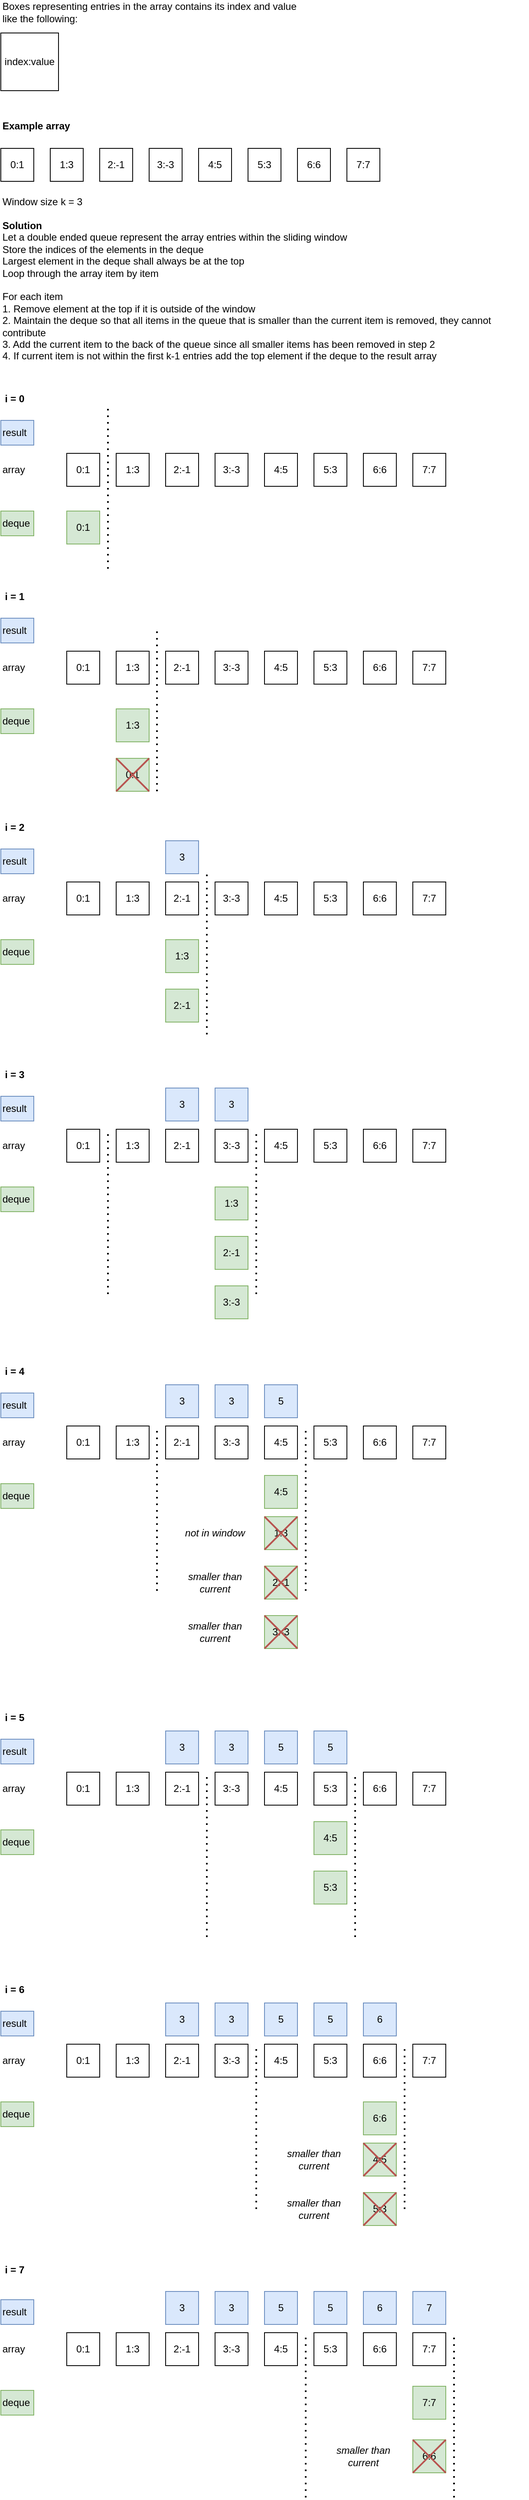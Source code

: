 <mxfile version="22.1.2" type="device">
  <diagram name="Page-1" id="BwP0kOBipgVBkYCvuwW3">
    <mxGraphModel dx="1242" dy="878" grid="1" gridSize="10" guides="1" tooltips="1" connect="1" arrows="1" fold="1" page="1" pageScale="1" pageWidth="827" pageHeight="1169" math="0" shadow="0">
      <root>
        <mxCell id="0" />
        <mxCell id="1" parent="0" />
        <mxCell id="K7zcIh3FPO0Lbh3rbv_w-7" value="index:value" style="rounded=0;whiteSpace=wrap;html=1;" vertex="1" parent="1">
          <mxGeometry x="40" y="60" width="70" height="70" as="geometry" />
        </mxCell>
        <mxCell id="K7zcIh3FPO0Lbh3rbv_w-8" value="3:-3" style="rounded=0;whiteSpace=wrap;html=1;" vertex="1" parent="1">
          <mxGeometry x="300" y="570" width="40" height="40" as="geometry" />
        </mxCell>
        <mxCell id="K7zcIh3FPO0Lbh3rbv_w-9" value="2:-1" style="rounded=0;whiteSpace=wrap;html=1;" vertex="1" parent="1">
          <mxGeometry x="240" y="570" width="40" height="40" as="geometry" />
        </mxCell>
        <mxCell id="K7zcIh3FPO0Lbh3rbv_w-10" value="1:3" style="rounded=0;whiteSpace=wrap;html=1;" vertex="1" parent="1">
          <mxGeometry x="180" y="570" width="40" height="40" as="geometry" />
        </mxCell>
        <mxCell id="K7zcIh3FPO0Lbh3rbv_w-11" value="0:1" style="rounded=0;whiteSpace=wrap;html=1;" vertex="1" parent="1">
          <mxGeometry x="120" y="570" width="40" height="40" as="geometry" />
        </mxCell>
        <mxCell id="K7zcIh3FPO0Lbh3rbv_w-12" value="4:5" style="rounded=0;whiteSpace=wrap;html=1;" vertex="1" parent="1">
          <mxGeometry x="360" y="570" width="40" height="40" as="geometry" />
        </mxCell>
        <mxCell id="K7zcIh3FPO0Lbh3rbv_w-13" value="5:3" style="rounded=0;whiteSpace=wrap;html=1;" vertex="1" parent="1">
          <mxGeometry x="420" y="570" width="40" height="40" as="geometry" />
        </mxCell>
        <mxCell id="K7zcIh3FPO0Lbh3rbv_w-14" value="Boxes representing entries in the array contains its index and value like the following:" style="text;html=1;strokeColor=none;fillColor=none;align=left;verticalAlign=middle;whiteSpace=wrap;rounded=0;" vertex="1" parent="1">
          <mxGeometry x="40" y="20" width="380" height="30" as="geometry" />
        </mxCell>
        <mxCell id="K7zcIh3FPO0Lbh3rbv_w-15" value="&lt;b&gt;Example array&lt;/b&gt;" style="text;html=1;align=left;verticalAlign=middle;resizable=0;points=[];autosize=1;strokeColor=none;fillColor=none;" vertex="1" parent="1">
          <mxGeometry x="40" y="158" width="110" height="30" as="geometry" />
        </mxCell>
        <mxCell id="K7zcIh3FPO0Lbh3rbv_w-16" value="6:6" style="rounded=0;whiteSpace=wrap;html=1;" vertex="1" parent="1">
          <mxGeometry x="480" y="570" width="40" height="40" as="geometry" />
        </mxCell>
        <mxCell id="K7zcIh3FPO0Lbh3rbv_w-17" value="7:7" style="rounded=0;whiteSpace=wrap;html=1;" vertex="1" parent="1">
          <mxGeometry x="540" y="570" width="40" height="40" as="geometry" />
        </mxCell>
        <mxCell id="K7zcIh3FPO0Lbh3rbv_w-18" value="3:-3" style="rounded=0;whiteSpace=wrap;html=1;" vertex="1" parent="1">
          <mxGeometry x="220" y="200" width="40" height="40" as="geometry" />
        </mxCell>
        <mxCell id="K7zcIh3FPO0Lbh3rbv_w-19" value="2:-1" style="rounded=0;whiteSpace=wrap;html=1;" vertex="1" parent="1">
          <mxGeometry x="160" y="200" width="40" height="40" as="geometry" />
        </mxCell>
        <mxCell id="K7zcIh3FPO0Lbh3rbv_w-20" value="1:3" style="rounded=0;whiteSpace=wrap;html=1;" vertex="1" parent="1">
          <mxGeometry x="100" y="200" width="40" height="40" as="geometry" />
        </mxCell>
        <mxCell id="K7zcIh3FPO0Lbh3rbv_w-21" value="0:1" style="rounded=0;whiteSpace=wrap;html=1;" vertex="1" parent="1">
          <mxGeometry x="40" y="200" width="40" height="40" as="geometry" />
        </mxCell>
        <mxCell id="K7zcIh3FPO0Lbh3rbv_w-22" value="4:5" style="rounded=0;whiteSpace=wrap;html=1;" vertex="1" parent="1">
          <mxGeometry x="280" y="200" width="40" height="40" as="geometry" />
        </mxCell>
        <mxCell id="K7zcIh3FPO0Lbh3rbv_w-23" value="5:3" style="rounded=0;whiteSpace=wrap;html=1;" vertex="1" parent="1">
          <mxGeometry x="340" y="200" width="40" height="40" as="geometry" />
        </mxCell>
        <mxCell id="K7zcIh3FPO0Lbh3rbv_w-24" value="6:6" style="rounded=0;whiteSpace=wrap;html=1;" vertex="1" parent="1">
          <mxGeometry x="400" y="200" width="40" height="40" as="geometry" />
        </mxCell>
        <mxCell id="K7zcIh3FPO0Lbh3rbv_w-25" value="7:7" style="rounded=0;whiteSpace=wrap;html=1;" vertex="1" parent="1">
          <mxGeometry x="460" y="200" width="40" height="40" as="geometry" />
        </mxCell>
        <mxCell id="K7zcIh3FPO0Lbh3rbv_w-26" value="&lt;b&gt;Solution&lt;/b&gt;&lt;br&gt;Let a double ended queue represent the array entries within the sliding window&lt;br&gt;Store the indices of the elements in the deque&lt;br&gt;Largest element in the deque shall always be at the top&lt;br&gt;Loop through the array item by item&lt;br&gt;&lt;br&gt;For each item&lt;br&gt;1. Remove element at the top if it is outside of the window&lt;br&gt;2. Maintain the deque so that all items in the queue that is smaller than the current item is removed, they cannot contribute&lt;br&gt;3. Add the current item to the back of the queue since all smaller items has been removed in step 2&lt;br&gt;4. If current item is not within the first k-1 entries add the top element if the deque to the result array" style="text;html=1;strokeColor=none;fillColor=none;align=left;verticalAlign=top;whiteSpace=wrap;rounded=0;" vertex="1" parent="1">
          <mxGeometry x="40" y="280" width="640" height="170" as="geometry" />
        </mxCell>
        <mxCell id="K7zcIh3FPO0Lbh3rbv_w-27" value="Window size k = 3" style="text;html=1;strokeColor=none;fillColor=none;align=left;verticalAlign=middle;whiteSpace=wrap;rounded=0;" vertex="1" parent="1">
          <mxGeometry x="40" y="250" width="380" height="30" as="geometry" />
        </mxCell>
        <mxCell id="K7zcIh3FPO0Lbh3rbv_w-28" value="0:1" style="rounded=0;whiteSpace=wrap;html=1;fillColor=#d5e8d4;strokeColor=#82b366;" vertex="1" parent="1">
          <mxGeometry x="120" y="640" width="40" height="40" as="geometry" />
        </mxCell>
        <mxCell id="K7zcIh3FPO0Lbh3rbv_w-29" value="&lt;h1&gt;&lt;span style=&quot;background-color: initial; font-size: 12px;&quot;&gt;i = 0&lt;/span&gt;&lt;br&gt;&lt;/h1&gt;" style="text;html=1;strokeColor=none;fillColor=none;spacing=5;spacingTop=-20;whiteSpace=wrap;overflow=hidden;rounded=0;" vertex="1" parent="1">
          <mxGeometry x="40" y="480" width="40" height="40" as="geometry" />
        </mxCell>
        <mxCell id="K7zcIh3FPO0Lbh3rbv_w-30" value="array" style="text;html=1;strokeColor=none;fillColor=none;align=left;verticalAlign=middle;whiteSpace=wrap;rounded=0;fontStyle=0" vertex="1" parent="1">
          <mxGeometry x="40" y="575" width="50" height="30" as="geometry" />
        </mxCell>
        <mxCell id="K7zcIh3FPO0Lbh3rbv_w-31" value="deque" style="text;html=1;strokeColor=#82b366;fillColor=#d5e8d4;align=left;verticalAlign=middle;whiteSpace=wrap;rounded=0;" vertex="1" parent="1">
          <mxGeometry x="40" y="640" width="40" height="30" as="geometry" />
        </mxCell>
        <mxCell id="K7zcIh3FPO0Lbh3rbv_w-32" value="result" style="text;html=1;strokeColor=#6c8ebf;fillColor=#dae8fc;align=left;verticalAlign=middle;whiteSpace=wrap;rounded=0;" vertex="1" parent="1">
          <mxGeometry x="40" y="530" width="40" height="30" as="geometry" />
        </mxCell>
        <mxCell id="K7zcIh3FPO0Lbh3rbv_w-33" value="3:-3" style="rounded=0;whiteSpace=wrap;html=1;" vertex="1" parent="1">
          <mxGeometry x="300" y="810" width="40" height="40" as="geometry" />
        </mxCell>
        <mxCell id="K7zcIh3FPO0Lbh3rbv_w-34" value="2:-1" style="rounded=0;whiteSpace=wrap;html=1;" vertex="1" parent="1">
          <mxGeometry x="240" y="810" width="40" height="40" as="geometry" />
        </mxCell>
        <mxCell id="K7zcIh3FPO0Lbh3rbv_w-35" value="1:3" style="rounded=0;whiteSpace=wrap;html=1;" vertex="1" parent="1">
          <mxGeometry x="180" y="810" width="40" height="40" as="geometry" />
        </mxCell>
        <mxCell id="K7zcIh3FPO0Lbh3rbv_w-36" value="0:1" style="rounded=0;whiteSpace=wrap;html=1;" vertex="1" parent="1">
          <mxGeometry x="120" y="810" width="40" height="40" as="geometry" />
        </mxCell>
        <mxCell id="K7zcIh3FPO0Lbh3rbv_w-37" value="4:5" style="rounded=0;whiteSpace=wrap;html=1;" vertex="1" parent="1">
          <mxGeometry x="360" y="810" width="40" height="40" as="geometry" />
        </mxCell>
        <mxCell id="K7zcIh3FPO0Lbh3rbv_w-38" value="5:3" style="rounded=0;whiteSpace=wrap;html=1;" vertex="1" parent="1">
          <mxGeometry x="420" y="810" width="40" height="40" as="geometry" />
        </mxCell>
        <mxCell id="K7zcIh3FPO0Lbh3rbv_w-39" value="6:6" style="rounded=0;whiteSpace=wrap;html=1;" vertex="1" parent="1">
          <mxGeometry x="480" y="810" width="40" height="40" as="geometry" />
        </mxCell>
        <mxCell id="K7zcIh3FPO0Lbh3rbv_w-40" value="7:7" style="rounded=0;whiteSpace=wrap;html=1;" vertex="1" parent="1">
          <mxGeometry x="540" y="810" width="40" height="40" as="geometry" />
        </mxCell>
        <mxCell id="K7zcIh3FPO0Lbh3rbv_w-41" value="0:1" style="rounded=0;whiteSpace=wrap;html=1;fillColor=#d5e8d4;strokeColor=#82b366;" vertex="1" parent="1">
          <mxGeometry x="180" y="940" width="40" height="40" as="geometry" />
        </mxCell>
        <mxCell id="K7zcIh3FPO0Lbh3rbv_w-42" value="&lt;h1&gt;&lt;span style=&quot;background-color: initial; font-size: 12px;&quot;&gt;i = 1&lt;/span&gt;&lt;br&gt;&lt;/h1&gt;" style="text;html=1;strokeColor=none;fillColor=none;spacing=5;spacingTop=-20;whiteSpace=wrap;overflow=hidden;rounded=0;" vertex="1" parent="1">
          <mxGeometry x="40" y="720" width="40" height="40" as="geometry" />
        </mxCell>
        <mxCell id="K7zcIh3FPO0Lbh3rbv_w-43" value="array" style="text;html=1;strokeColor=none;fillColor=none;align=left;verticalAlign=middle;whiteSpace=wrap;rounded=0;fontStyle=0" vertex="1" parent="1">
          <mxGeometry x="40" y="815" width="50" height="30" as="geometry" />
        </mxCell>
        <mxCell id="K7zcIh3FPO0Lbh3rbv_w-44" value="deque" style="text;html=1;strokeColor=#82b366;fillColor=#d5e8d4;align=left;verticalAlign=middle;whiteSpace=wrap;rounded=0;" vertex="1" parent="1">
          <mxGeometry x="40" y="880" width="40" height="30" as="geometry" />
        </mxCell>
        <mxCell id="K7zcIh3FPO0Lbh3rbv_w-45" value="result" style="text;html=1;strokeColor=#6c8ebf;fillColor=#dae8fc;align=left;verticalAlign=middle;whiteSpace=wrap;rounded=0;" vertex="1" parent="1">
          <mxGeometry x="40" y="770" width="40" height="30" as="geometry" />
        </mxCell>
        <mxCell id="K7zcIh3FPO0Lbh3rbv_w-46" value="1:3" style="rounded=0;whiteSpace=wrap;html=1;fillColor=#d5e8d4;strokeColor=#82b366;" vertex="1" parent="1">
          <mxGeometry x="180" y="880" width="40" height="40" as="geometry" />
        </mxCell>
        <mxCell id="K7zcIh3FPO0Lbh3rbv_w-59" value="" style="group" vertex="1" connectable="0" parent="1">
          <mxGeometry x="180" y="940" width="40" height="40" as="geometry" />
        </mxCell>
        <mxCell id="K7zcIh3FPO0Lbh3rbv_w-56" value="" style="endArrow=none;html=1;rounded=0;fillColor=#f8cecc;strokeColor=#b85450;strokeWidth=2;" edge="1" parent="K7zcIh3FPO0Lbh3rbv_w-59">
          <mxGeometry width="50" height="50" relative="1" as="geometry">
            <mxPoint y="40" as="sourcePoint" />
            <mxPoint x="40" as="targetPoint" />
          </mxGeometry>
        </mxCell>
        <mxCell id="K7zcIh3FPO0Lbh3rbv_w-58" value="" style="endArrow=none;html=1;rounded=0;fillColor=#f8cecc;strokeColor=#b85450;strokeWidth=2;" edge="1" parent="K7zcIh3FPO0Lbh3rbv_w-59">
          <mxGeometry width="50" height="50" relative="1" as="geometry">
            <mxPoint as="sourcePoint" />
            <mxPoint x="40" y="40" as="targetPoint" />
          </mxGeometry>
        </mxCell>
        <mxCell id="K7zcIh3FPO0Lbh3rbv_w-63" value="3:-3" style="rounded=0;whiteSpace=wrap;html=1;" vertex="1" parent="1">
          <mxGeometry x="300" y="1090" width="40" height="40" as="geometry" />
        </mxCell>
        <mxCell id="K7zcIh3FPO0Lbh3rbv_w-64" value="2:-1" style="rounded=0;whiteSpace=wrap;html=1;" vertex="1" parent="1">
          <mxGeometry x="240" y="1090" width="40" height="40" as="geometry" />
        </mxCell>
        <mxCell id="K7zcIh3FPO0Lbh3rbv_w-65" value="1:3" style="rounded=0;whiteSpace=wrap;html=1;" vertex="1" parent="1">
          <mxGeometry x="180" y="1090" width="40" height="40" as="geometry" />
        </mxCell>
        <mxCell id="K7zcIh3FPO0Lbh3rbv_w-66" value="0:1" style="rounded=0;whiteSpace=wrap;html=1;" vertex="1" parent="1">
          <mxGeometry x="120" y="1090" width="40" height="40" as="geometry" />
        </mxCell>
        <mxCell id="K7zcIh3FPO0Lbh3rbv_w-67" value="4:5" style="rounded=0;whiteSpace=wrap;html=1;" vertex="1" parent="1">
          <mxGeometry x="360" y="1090" width="40" height="40" as="geometry" />
        </mxCell>
        <mxCell id="K7zcIh3FPO0Lbh3rbv_w-68" value="5:3" style="rounded=0;whiteSpace=wrap;html=1;" vertex="1" parent="1">
          <mxGeometry x="420" y="1090" width="40" height="40" as="geometry" />
        </mxCell>
        <mxCell id="K7zcIh3FPO0Lbh3rbv_w-69" value="6:6" style="rounded=0;whiteSpace=wrap;html=1;" vertex="1" parent="1">
          <mxGeometry x="480" y="1090" width="40" height="40" as="geometry" />
        </mxCell>
        <mxCell id="K7zcIh3FPO0Lbh3rbv_w-70" value="7:7" style="rounded=0;whiteSpace=wrap;html=1;" vertex="1" parent="1">
          <mxGeometry x="540" y="1090" width="40" height="40" as="geometry" />
        </mxCell>
        <mxCell id="K7zcIh3FPO0Lbh3rbv_w-72" value="&lt;h1&gt;&lt;span style=&quot;background-color: initial; font-size: 12px;&quot;&gt;i = 2&lt;/span&gt;&lt;br&gt;&lt;/h1&gt;" style="text;html=1;strokeColor=none;fillColor=none;spacing=5;spacingTop=-20;whiteSpace=wrap;overflow=hidden;rounded=0;" vertex="1" parent="1">
          <mxGeometry x="40" y="1000" width="40" height="40" as="geometry" />
        </mxCell>
        <mxCell id="K7zcIh3FPO0Lbh3rbv_w-73" value="array" style="text;html=1;strokeColor=none;fillColor=none;align=left;verticalAlign=middle;whiteSpace=wrap;rounded=0;fontStyle=0" vertex="1" parent="1">
          <mxGeometry x="40" y="1095" width="50" height="30" as="geometry" />
        </mxCell>
        <mxCell id="K7zcIh3FPO0Lbh3rbv_w-74" value="deque" style="text;html=1;strokeColor=#82b366;fillColor=#d5e8d4;align=left;verticalAlign=middle;whiteSpace=wrap;rounded=0;" vertex="1" parent="1">
          <mxGeometry x="40" y="1160" width="40" height="30" as="geometry" />
        </mxCell>
        <mxCell id="K7zcIh3FPO0Lbh3rbv_w-75" value="result" style="text;html=1;strokeColor=#6c8ebf;fillColor=#dae8fc;align=left;verticalAlign=middle;whiteSpace=wrap;rounded=0;" vertex="1" parent="1">
          <mxGeometry x="40" y="1050" width="40" height="30" as="geometry" />
        </mxCell>
        <mxCell id="K7zcIh3FPO0Lbh3rbv_w-76" value="1:3" style="rounded=0;whiteSpace=wrap;html=1;fillColor=#d5e8d4;strokeColor=#82b366;" vertex="1" parent="1">
          <mxGeometry x="240" y="1160" width="40" height="40" as="geometry" />
        </mxCell>
        <mxCell id="K7zcIh3FPO0Lbh3rbv_w-80" value="2:-1" style="rounded=0;whiteSpace=wrap;html=1;fillColor=#d5e8d4;strokeColor=#82b366;" vertex="1" parent="1">
          <mxGeometry x="240" y="1220" width="40" height="40" as="geometry" />
        </mxCell>
        <mxCell id="K7zcIh3FPO0Lbh3rbv_w-81" value="3" style="rounded=0;whiteSpace=wrap;html=1;fillColor=#dae8fc;strokeColor=#6c8ebf;" vertex="1" parent="1">
          <mxGeometry x="240" y="1040" width="40" height="40" as="geometry" />
        </mxCell>
        <mxCell id="K7zcIh3FPO0Lbh3rbv_w-82" value="" style="endArrow=none;dashed=1;html=1;dashPattern=1 3;strokeWidth=2;rounded=0;" edge="1" parent="1">
          <mxGeometry width="50" height="50" relative="1" as="geometry">
            <mxPoint x="170" y="710" as="sourcePoint" />
            <mxPoint x="170" y="510" as="targetPoint" />
          </mxGeometry>
        </mxCell>
        <mxCell id="K7zcIh3FPO0Lbh3rbv_w-83" value="" style="endArrow=none;dashed=1;html=1;dashPattern=1 3;strokeWidth=2;rounded=0;" edge="1" parent="1">
          <mxGeometry width="50" height="50" relative="1" as="geometry">
            <mxPoint x="229.5" y="980" as="sourcePoint" />
            <mxPoint x="229.5" y="780" as="targetPoint" />
          </mxGeometry>
        </mxCell>
        <mxCell id="K7zcIh3FPO0Lbh3rbv_w-84" value="" style="endArrow=none;dashed=1;html=1;dashPattern=1 3;strokeWidth=2;rounded=0;" edge="1" parent="1">
          <mxGeometry width="50" height="50" relative="1" as="geometry">
            <mxPoint x="290" y="1275" as="sourcePoint" />
            <mxPoint x="290" y="1075" as="targetPoint" />
          </mxGeometry>
        </mxCell>
        <mxCell id="K7zcIh3FPO0Lbh3rbv_w-86" value="3:-3" style="rounded=0;whiteSpace=wrap;html=1;" vertex="1" parent="1">
          <mxGeometry x="300" y="1390" width="40" height="40" as="geometry" />
        </mxCell>
        <mxCell id="K7zcIh3FPO0Lbh3rbv_w-87" value="2:-1" style="rounded=0;whiteSpace=wrap;html=1;" vertex="1" parent="1">
          <mxGeometry x="240" y="1390" width="40" height="40" as="geometry" />
        </mxCell>
        <mxCell id="K7zcIh3FPO0Lbh3rbv_w-88" value="1:3" style="rounded=0;whiteSpace=wrap;html=1;" vertex="1" parent="1">
          <mxGeometry x="180" y="1390" width="40" height="40" as="geometry" />
        </mxCell>
        <mxCell id="K7zcIh3FPO0Lbh3rbv_w-89" value="0:1" style="rounded=0;whiteSpace=wrap;html=1;" vertex="1" parent="1">
          <mxGeometry x="120" y="1390" width="40" height="40" as="geometry" />
        </mxCell>
        <mxCell id="K7zcIh3FPO0Lbh3rbv_w-90" value="4:5" style="rounded=0;whiteSpace=wrap;html=1;" vertex="1" parent="1">
          <mxGeometry x="360" y="1390" width="40" height="40" as="geometry" />
        </mxCell>
        <mxCell id="K7zcIh3FPO0Lbh3rbv_w-91" value="5:3" style="rounded=0;whiteSpace=wrap;html=1;" vertex="1" parent="1">
          <mxGeometry x="420" y="1390" width="40" height="40" as="geometry" />
        </mxCell>
        <mxCell id="K7zcIh3FPO0Lbh3rbv_w-92" value="6:6" style="rounded=0;whiteSpace=wrap;html=1;" vertex="1" parent="1">
          <mxGeometry x="480" y="1390" width="40" height="40" as="geometry" />
        </mxCell>
        <mxCell id="K7zcIh3FPO0Lbh3rbv_w-93" value="7:7" style="rounded=0;whiteSpace=wrap;html=1;" vertex="1" parent="1">
          <mxGeometry x="540" y="1390" width="40" height="40" as="geometry" />
        </mxCell>
        <mxCell id="K7zcIh3FPO0Lbh3rbv_w-94" value="&lt;h1&gt;&lt;span style=&quot;background-color: initial; font-size: 12px;&quot;&gt;i = 3&lt;/span&gt;&lt;br&gt;&lt;/h1&gt;" style="text;html=1;strokeColor=none;fillColor=none;spacing=5;spacingTop=-20;whiteSpace=wrap;overflow=hidden;rounded=0;" vertex="1" parent="1">
          <mxGeometry x="40" y="1300" width="40" height="40" as="geometry" />
        </mxCell>
        <mxCell id="K7zcIh3FPO0Lbh3rbv_w-95" value="array" style="text;html=1;strokeColor=none;fillColor=none;align=left;verticalAlign=middle;whiteSpace=wrap;rounded=0;fontStyle=0" vertex="1" parent="1">
          <mxGeometry x="40" y="1395" width="50" height="30" as="geometry" />
        </mxCell>
        <mxCell id="K7zcIh3FPO0Lbh3rbv_w-96" value="deque" style="text;html=1;strokeColor=#82b366;fillColor=#d5e8d4;align=left;verticalAlign=middle;whiteSpace=wrap;rounded=0;" vertex="1" parent="1">
          <mxGeometry x="40" y="1460" width="40" height="30" as="geometry" />
        </mxCell>
        <mxCell id="K7zcIh3FPO0Lbh3rbv_w-97" value="result" style="text;html=1;strokeColor=#6c8ebf;fillColor=#dae8fc;align=left;verticalAlign=middle;whiteSpace=wrap;rounded=0;" vertex="1" parent="1">
          <mxGeometry x="40" y="1350" width="40" height="30" as="geometry" />
        </mxCell>
        <mxCell id="K7zcIh3FPO0Lbh3rbv_w-98" value="1:3" style="rounded=0;whiteSpace=wrap;html=1;fillColor=#d5e8d4;strokeColor=#82b366;" vertex="1" parent="1">
          <mxGeometry x="300" y="1460" width="40" height="40" as="geometry" />
        </mxCell>
        <mxCell id="K7zcIh3FPO0Lbh3rbv_w-99" value="2:-1" style="rounded=0;whiteSpace=wrap;html=1;fillColor=#d5e8d4;strokeColor=#82b366;" vertex="1" parent="1">
          <mxGeometry x="300" y="1520" width="40" height="40" as="geometry" />
        </mxCell>
        <mxCell id="K7zcIh3FPO0Lbh3rbv_w-100" value="3" style="rounded=0;whiteSpace=wrap;html=1;fillColor=#dae8fc;strokeColor=#6c8ebf;" vertex="1" parent="1">
          <mxGeometry x="240" y="1340" width="40" height="40" as="geometry" />
        </mxCell>
        <mxCell id="K7zcIh3FPO0Lbh3rbv_w-101" value="" style="endArrow=none;dashed=1;html=1;dashPattern=1 3;strokeWidth=2;rounded=0;" edge="1" parent="1">
          <mxGeometry width="50" height="50" relative="1" as="geometry">
            <mxPoint x="350" y="1590" as="sourcePoint" />
            <mxPoint x="350" y="1390" as="targetPoint" />
          </mxGeometry>
        </mxCell>
        <mxCell id="K7zcIh3FPO0Lbh3rbv_w-102" value="" style="endArrow=none;dashed=1;html=1;dashPattern=1 3;strokeWidth=2;rounded=0;" edge="1" parent="1">
          <mxGeometry width="50" height="50" relative="1" as="geometry">
            <mxPoint x="170" y="1590" as="sourcePoint" />
            <mxPoint x="170" y="1390" as="targetPoint" />
          </mxGeometry>
        </mxCell>
        <mxCell id="K7zcIh3FPO0Lbh3rbv_w-103" value="3:-3" style="rounded=0;whiteSpace=wrap;html=1;fillColor=#d5e8d4;strokeColor=#82b366;" vertex="1" parent="1">
          <mxGeometry x="300" y="1580" width="40" height="40" as="geometry" />
        </mxCell>
        <mxCell id="K7zcIh3FPO0Lbh3rbv_w-104" value="3" style="rounded=0;whiteSpace=wrap;html=1;fillColor=#dae8fc;strokeColor=#6c8ebf;" vertex="1" parent="1">
          <mxGeometry x="300" y="1340" width="40" height="40" as="geometry" />
        </mxCell>
        <mxCell id="K7zcIh3FPO0Lbh3rbv_w-105" value="3:-3" style="rounded=0;whiteSpace=wrap;html=1;" vertex="1" parent="1">
          <mxGeometry x="300" y="1750" width="40" height="40" as="geometry" />
        </mxCell>
        <mxCell id="K7zcIh3FPO0Lbh3rbv_w-106" value="2:-1" style="rounded=0;whiteSpace=wrap;html=1;" vertex="1" parent="1">
          <mxGeometry x="240" y="1750" width="40" height="40" as="geometry" />
        </mxCell>
        <mxCell id="K7zcIh3FPO0Lbh3rbv_w-107" value="1:3" style="rounded=0;whiteSpace=wrap;html=1;" vertex="1" parent="1">
          <mxGeometry x="180" y="1750" width="40" height="40" as="geometry" />
        </mxCell>
        <mxCell id="K7zcIh3FPO0Lbh3rbv_w-108" value="0:1" style="rounded=0;whiteSpace=wrap;html=1;" vertex="1" parent="1">
          <mxGeometry x="120" y="1750" width="40" height="40" as="geometry" />
        </mxCell>
        <mxCell id="K7zcIh3FPO0Lbh3rbv_w-109" value="4:5" style="rounded=0;whiteSpace=wrap;html=1;" vertex="1" parent="1">
          <mxGeometry x="360" y="1750" width="40" height="40" as="geometry" />
        </mxCell>
        <mxCell id="K7zcIh3FPO0Lbh3rbv_w-110" value="5:3" style="rounded=0;whiteSpace=wrap;html=1;" vertex="1" parent="1">
          <mxGeometry x="420" y="1750" width="40" height="40" as="geometry" />
        </mxCell>
        <mxCell id="K7zcIh3FPO0Lbh3rbv_w-111" value="6:6" style="rounded=0;whiteSpace=wrap;html=1;" vertex="1" parent="1">
          <mxGeometry x="480" y="1750" width="40" height="40" as="geometry" />
        </mxCell>
        <mxCell id="K7zcIh3FPO0Lbh3rbv_w-112" value="7:7" style="rounded=0;whiteSpace=wrap;html=1;" vertex="1" parent="1">
          <mxGeometry x="540" y="1750" width="40" height="40" as="geometry" />
        </mxCell>
        <mxCell id="K7zcIh3FPO0Lbh3rbv_w-113" value="&lt;h1&gt;&lt;span style=&quot;background-color: initial; font-size: 12px;&quot;&gt;i = 4&lt;/span&gt;&lt;br&gt;&lt;/h1&gt;" style="text;html=1;strokeColor=none;fillColor=none;spacing=5;spacingTop=-20;whiteSpace=wrap;overflow=hidden;rounded=0;" vertex="1" parent="1">
          <mxGeometry x="40" y="1660" width="40" height="40" as="geometry" />
        </mxCell>
        <mxCell id="K7zcIh3FPO0Lbh3rbv_w-114" value="array" style="text;html=1;strokeColor=none;fillColor=none;align=left;verticalAlign=middle;whiteSpace=wrap;rounded=0;fontStyle=0" vertex="1" parent="1">
          <mxGeometry x="40" y="1755" width="50" height="30" as="geometry" />
        </mxCell>
        <mxCell id="K7zcIh3FPO0Lbh3rbv_w-115" value="deque" style="text;html=1;strokeColor=#82b366;fillColor=#d5e8d4;align=left;verticalAlign=middle;whiteSpace=wrap;rounded=0;" vertex="1" parent="1">
          <mxGeometry x="40" y="1820" width="40" height="30" as="geometry" />
        </mxCell>
        <mxCell id="K7zcIh3FPO0Lbh3rbv_w-116" value="result" style="text;html=1;strokeColor=#6c8ebf;fillColor=#dae8fc;align=left;verticalAlign=middle;whiteSpace=wrap;rounded=0;" vertex="1" parent="1">
          <mxGeometry x="40" y="1710" width="40" height="30" as="geometry" />
        </mxCell>
        <mxCell id="K7zcIh3FPO0Lbh3rbv_w-117" value="1:3" style="rounded=0;whiteSpace=wrap;html=1;fillColor=#d5e8d4;strokeColor=#82b366;" vertex="1" parent="1">
          <mxGeometry x="360" y="1860" width="40" height="40" as="geometry" />
        </mxCell>
        <mxCell id="K7zcIh3FPO0Lbh3rbv_w-118" value="2:-1" style="rounded=0;whiteSpace=wrap;html=1;fillColor=#d5e8d4;strokeColor=#82b366;" vertex="1" parent="1">
          <mxGeometry x="360" y="1920" width="40" height="40" as="geometry" />
        </mxCell>
        <mxCell id="K7zcIh3FPO0Lbh3rbv_w-119" value="3" style="rounded=0;whiteSpace=wrap;html=1;fillColor=#dae8fc;strokeColor=#6c8ebf;" vertex="1" parent="1">
          <mxGeometry x="240" y="1700" width="40" height="40" as="geometry" />
        </mxCell>
        <mxCell id="K7zcIh3FPO0Lbh3rbv_w-120" value="" style="endArrow=none;dashed=1;html=1;dashPattern=1 3;strokeWidth=2;rounded=0;" edge="1" parent="1">
          <mxGeometry width="50" height="50" relative="1" as="geometry">
            <mxPoint x="410" y="1950" as="sourcePoint" />
            <mxPoint x="410" y="1750" as="targetPoint" />
          </mxGeometry>
        </mxCell>
        <mxCell id="K7zcIh3FPO0Lbh3rbv_w-121" value="" style="endArrow=none;dashed=1;html=1;dashPattern=1 3;strokeWidth=2;rounded=0;" edge="1" parent="1">
          <mxGeometry width="50" height="50" relative="1" as="geometry">
            <mxPoint x="229.5" y="1950" as="sourcePoint" />
            <mxPoint x="229.5" y="1750" as="targetPoint" />
          </mxGeometry>
        </mxCell>
        <mxCell id="K7zcIh3FPO0Lbh3rbv_w-122" value="3:-3" style="rounded=0;whiteSpace=wrap;html=1;fillColor=#d5e8d4;strokeColor=#82b366;" vertex="1" parent="1">
          <mxGeometry x="360" y="1980" width="40" height="40" as="geometry" />
        </mxCell>
        <mxCell id="K7zcIh3FPO0Lbh3rbv_w-123" value="3" style="rounded=0;whiteSpace=wrap;html=1;fillColor=#dae8fc;strokeColor=#6c8ebf;" vertex="1" parent="1">
          <mxGeometry x="300" y="1700" width="40" height="40" as="geometry" />
        </mxCell>
        <mxCell id="K7zcIh3FPO0Lbh3rbv_w-124" value="" style="group" vertex="1" connectable="0" parent="1">
          <mxGeometry x="360" y="1860" width="40" height="40" as="geometry" />
        </mxCell>
        <mxCell id="K7zcIh3FPO0Lbh3rbv_w-125" value="" style="endArrow=none;html=1;rounded=0;fillColor=#f8cecc;strokeColor=#b85450;strokeWidth=2;" edge="1" parent="K7zcIh3FPO0Lbh3rbv_w-124">
          <mxGeometry width="50" height="50" relative="1" as="geometry">
            <mxPoint y="40" as="sourcePoint" />
            <mxPoint x="40" as="targetPoint" />
          </mxGeometry>
        </mxCell>
        <mxCell id="K7zcIh3FPO0Lbh3rbv_w-126" value="" style="endArrow=none;html=1;rounded=0;fillColor=#f8cecc;strokeColor=#b85450;strokeWidth=2;" edge="1" parent="K7zcIh3FPO0Lbh3rbv_w-124">
          <mxGeometry width="50" height="50" relative="1" as="geometry">
            <mxPoint as="sourcePoint" />
            <mxPoint x="40" y="40" as="targetPoint" />
          </mxGeometry>
        </mxCell>
        <mxCell id="K7zcIh3FPO0Lbh3rbv_w-130" value="" style="group" vertex="1" connectable="0" parent="1">
          <mxGeometry x="360" y="1920" width="40" height="40" as="geometry" />
        </mxCell>
        <mxCell id="K7zcIh3FPO0Lbh3rbv_w-131" value="" style="endArrow=none;html=1;rounded=0;fillColor=#f8cecc;strokeColor=#b85450;strokeWidth=2;" edge="1" parent="K7zcIh3FPO0Lbh3rbv_w-130">
          <mxGeometry width="50" height="50" relative="1" as="geometry">
            <mxPoint y="40" as="sourcePoint" />
            <mxPoint x="40" as="targetPoint" />
          </mxGeometry>
        </mxCell>
        <mxCell id="K7zcIh3FPO0Lbh3rbv_w-132" value="" style="endArrow=none;html=1;rounded=0;fillColor=#f8cecc;strokeColor=#b85450;strokeWidth=2;" edge="1" parent="K7zcIh3FPO0Lbh3rbv_w-130">
          <mxGeometry width="50" height="50" relative="1" as="geometry">
            <mxPoint as="sourcePoint" />
            <mxPoint x="40" y="40" as="targetPoint" />
          </mxGeometry>
        </mxCell>
        <mxCell id="K7zcIh3FPO0Lbh3rbv_w-133" value="" style="group" vertex="1" connectable="0" parent="1">
          <mxGeometry x="360" y="1980" width="40" height="40" as="geometry" />
        </mxCell>
        <mxCell id="K7zcIh3FPO0Lbh3rbv_w-134" value="" style="endArrow=none;html=1;rounded=0;fillColor=#f8cecc;strokeColor=#b85450;strokeWidth=2;" edge="1" parent="K7zcIh3FPO0Lbh3rbv_w-133">
          <mxGeometry width="50" height="50" relative="1" as="geometry">
            <mxPoint y="40" as="sourcePoint" />
            <mxPoint x="40" as="targetPoint" />
          </mxGeometry>
        </mxCell>
        <mxCell id="K7zcIh3FPO0Lbh3rbv_w-135" value="" style="endArrow=none;html=1;rounded=0;fillColor=#f8cecc;strokeColor=#b85450;strokeWidth=2;" edge="1" parent="K7zcIh3FPO0Lbh3rbv_w-133">
          <mxGeometry width="50" height="50" relative="1" as="geometry">
            <mxPoint as="sourcePoint" />
            <mxPoint x="40" y="40" as="targetPoint" />
          </mxGeometry>
        </mxCell>
        <mxCell id="K7zcIh3FPO0Lbh3rbv_w-136" value="not in window" style="text;html=1;strokeColor=none;fillColor=none;align=center;verticalAlign=middle;whiteSpace=wrap;rounded=0;fontStyle=2" vertex="1" parent="1">
          <mxGeometry x="260" y="1865" width="80" height="30" as="geometry" />
        </mxCell>
        <mxCell id="K7zcIh3FPO0Lbh3rbv_w-137" value="smaller than current" style="text;html=1;strokeColor=none;fillColor=none;align=center;verticalAlign=middle;whiteSpace=wrap;rounded=0;fontStyle=2" vertex="1" parent="1">
          <mxGeometry x="260" y="1925" width="80" height="30" as="geometry" />
        </mxCell>
        <mxCell id="K7zcIh3FPO0Lbh3rbv_w-138" value="smaller than current" style="text;html=1;strokeColor=none;fillColor=none;align=center;verticalAlign=middle;whiteSpace=wrap;rounded=0;fontStyle=2" vertex="1" parent="1">
          <mxGeometry x="260" y="1985" width="80" height="30" as="geometry" />
        </mxCell>
        <mxCell id="K7zcIh3FPO0Lbh3rbv_w-139" value="4:5" style="rounded=0;whiteSpace=wrap;html=1;fillColor=#d5e8d4;strokeColor=#82b366;" vertex="1" parent="1">
          <mxGeometry x="360" y="1810" width="40" height="40" as="geometry" />
        </mxCell>
        <mxCell id="K7zcIh3FPO0Lbh3rbv_w-140" value="5" style="rounded=0;whiteSpace=wrap;html=1;fillColor=#dae8fc;strokeColor=#6c8ebf;" vertex="1" parent="1">
          <mxGeometry x="360" y="1700" width="40" height="40" as="geometry" />
        </mxCell>
        <mxCell id="K7zcIh3FPO0Lbh3rbv_w-141" value="3:-3" style="rounded=0;whiteSpace=wrap;html=1;" vertex="1" parent="1">
          <mxGeometry x="300" y="2170" width="40" height="40" as="geometry" />
        </mxCell>
        <mxCell id="K7zcIh3FPO0Lbh3rbv_w-142" value="2:-1" style="rounded=0;whiteSpace=wrap;html=1;" vertex="1" parent="1">
          <mxGeometry x="240" y="2170" width="40" height="40" as="geometry" />
        </mxCell>
        <mxCell id="K7zcIh3FPO0Lbh3rbv_w-143" value="1:3" style="rounded=0;whiteSpace=wrap;html=1;" vertex="1" parent="1">
          <mxGeometry x="180" y="2170" width="40" height="40" as="geometry" />
        </mxCell>
        <mxCell id="K7zcIh3FPO0Lbh3rbv_w-144" value="0:1" style="rounded=0;whiteSpace=wrap;html=1;" vertex="1" parent="1">
          <mxGeometry x="120" y="2170" width="40" height="40" as="geometry" />
        </mxCell>
        <mxCell id="K7zcIh3FPO0Lbh3rbv_w-145" value="4:5" style="rounded=0;whiteSpace=wrap;html=1;" vertex="1" parent="1">
          <mxGeometry x="360" y="2170" width="40" height="40" as="geometry" />
        </mxCell>
        <mxCell id="K7zcIh3FPO0Lbh3rbv_w-146" value="5:3" style="rounded=0;whiteSpace=wrap;html=1;" vertex="1" parent="1">
          <mxGeometry x="420" y="2170" width="40" height="40" as="geometry" />
        </mxCell>
        <mxCell id="K7zcIh3FPO0Lbh3rbv_w-147" value="6:6" style="rounded=0;whiteSpace=wrap;html=1;" vertex="1" parent="1">
          <mxGeometry x="480" y="2170" width="40" height="40" as="geometry" />
        </mxCell>
        <mxCell id="K7zcIh3FPO0Lbh3rbv_w-148" value="7:7" style="rounded=0;whiteSpace=wrap;html=1;" vertex="1" parent="1">
          <mxGeometry x="540" y="2170" width="40" height="40" as="geometry" />
        </mxCell>
        <mxCell id="K7zcIh3FPO0Lbh3rbv_w-149" value="&lt;h1&gt;&lt;span style=&quot;background-color: initial; font-size: 12px;&quot;&gt;i = 5&lt;/span&gt;&lt;br&gt;&lt;/h1&gt;" style="text;html=1;strokeColor=none;fillColor=none;spacing=5;spacingTop=-20;whiteSpace=wrap;overflow=hidden;rounded=0;" vertex="1" parent="1">
          <mxGeometry x="40" y="2080" width="40" height="40" as="geometry" />
        </mxCell>
        <mxCell id="K7zcIh3FPO0Lbh3rbv_w-150" value="array" style="text;html=1;strokeColor=none;fillColor=none;align=left;verticalAlign=middle;whiteSpace=wrap;rounded=0;fontStyle=0" vertex="1" parent="1">
          <mxGeometry x="40" y="2175" width="50" height="30" as="geometry" />
        </mxCell>
        <mxCell id="K7zcIh3FPO0Lbh3rbv_w-151" value="deque" style="text;html=1;strokeColor=#82b366;fillColor=#d5e8d4;align=left;verticalAlign=middle;whiteSpace=wrap;rounded=0;" vertex="1" parent="1">
          <mxGeometry x="40" y="2240" width="40" height="30" as="geometry" />
        </mxCell>
        <mxCell id="K7zcIh3FPO0Lbh3rbv_w-152" value="result" style="text;html=1;strokeColor=#6c8ebf;fillColor=#dae8fc;align=left;verticalAlign=middle;whiteSpace=wrap;rounded=0;" vertex="1" parent="1">
          <mxGeometry x="40" y="2130" width="40" height="30" as="geometry" />
        </mxCell>
        <mxCell id="K7zcIh3FPO0Lbh3rbv_w-155" value="3" style="rounded=0;whiteSpace=wrap;html=1;fillColor=#dae8fc;strokeColor=#6c8ebf;" vertex="1" parent="1">
          <mxGeometry x="240" y="2120" width="40" height="40" as="geometry" />
        </mxCell>
        <mxCell id="K7zcIh3FPO0Lbh3rbv_w-156" value="" style="endArrow=none;dashed=1;html=1;dashPattern=1 3;strokeWidth=2;rounded=0;" edge="1" parent="1">
          <mxGeometry width="50" height="50" relative="1" as="geometry">
            <mxPoint x="470" y="2370" as="sourcePoint" />
            <mxPoint x="470" y="2170" as="targetPoint" />
          </mxGeometry>
        </mxCell>
        <mxCell id="K7zcIh3FPO0Lbh3rbv_w-157" value="" style="endArrow=none;dashed=1;html=1;dashPattern=1 3;strokeWidth=2;rounded=0;" edge="1" parent="1">
          <mxGeometry width="50" height="50" relative="1" as="geometry">
            <mxPoint x="290" y="2370" as="sourcePoint" />
            <mxPoint x="290" y="2170" as="targetPoint" />
          </mxGeometry>
        </mxCell>
        <mxCell id="K7zcIh3FPO0Lbh3rbv_w-159" value="3" style="rounded=0;whiteSpace=wrap;html=1;fillColor=#dae8fc;strokeColor=#6c8ebf;" vertex="1" parent="1">
          <mxGeometry x="300" y="2120" width="40" height="40" as="geometry" />
        </mxCell>
        <mxCell id="K7zcIh3FPO0Lbh3rbv_w-172" value="4:5" style="rounded=0;whiteSpace=wrap;html=1;fillColor=#d5e8d4;strokeColor=#82b366;" vertex="1" parent="1">
          <mxGeometry x="420" y="2230" width="40" height="40" as="geometry" />
        </mxCell>
        <mxCell id="K7zcIh3FPO0Lbh3rbv_w-173" value="5" style="rounded=0;whiteSpace=wrap;html=1;fillColor=#dae8fc;strokeColor=#6c8ebf;" vertex="1" parent="1">
          <mxGeometry x="360" y="2120" width="40" height="40" as="geometry" />
        </mxCell>
        <mxCell id="K7zcIh3FPO0Lbh3rbv_w-174" value="5:3" style="rounded=0;whiteSpace=wrap;html=1;fillColor=#d5e8d4;strokeColor=#82b366;" vertex="1" parent="1">
          <mxGeometry x="420" y="2290" width="40" height="40" as="geometry" />
        </mxCell>
        <mxCell id="K7zcIh3FPO0Lbh3rbv_w-175" value="5" style="rounded=0;whiteSpace=wrap;html=1;fillColor=#dae8fc;strokeColor=#6c8ebf;" vertex="1" parent="1">
          <mxGeometry x="420" y="2120" width="40" height="40" as="geometry" />
        </mxCell>
        <mxCell id="K7zcIh3FPO0Lbh3rbv_w-176" value="3:-3" style="rounded=0;whiteSpace=wrap;html=1;" vertex="1" parent="1">
          <mxGeometry x="300" y="2500" width="40" height="40" as="geometry" />
        </mxCell>
        <mxCell id="K7zcIh3FPO0Lbh3rbv_w-177" value="2:-1" style="rounded=0;whiteSpace=wrap;html=1;" vertex="1" parent="1">
          <mxGeometry x="240" y="2500" width="40" height="40" as="geometry" />
        </mxCell>
        <mxCell id="K7zcIh3FPO0Lbh3rbv_w-178" value="1:3" style="rounded=0;whiteSpace=wrap;html=1;" vertex="1" parent="1">
          <mxGeometry x="180" y="2500" width="40" height="40" as="geometry" />
        </mxCell>
        <mxCell id="K7zcIh3FPO0Lbh3rbv_w-179" value="0:1" style="rounded=0;whiteSpace=wrap;html=1;" vertex="1" parent="1">
          <mxGeometry x="120" y="2500" width="40" height="40" as="geometry" />
        </mxCell>
        <mxCell id="K7zcIh3FPO0Lbh3rbv_w-180" value="4:5" style="rounded=0;whiteSpace=wrap;html=1;" vertex="1" parent="1">
          <mxGeometry x="360" y="2500" width="40" height="40" as="geometry" />
        </mxCell>
        <mxCell id="K7zcIh3FPO0Lbh3rbv_w-181" value="5:3" style="rounded=0;whiteSpace=wrap;html=1;" vertex="1" parent="1">
          <mxGeometry x="420" y="2500" width="40" height="40" as="geometry" />
        </mxCell>
        <mxCell id="K7zcIh3FPO0Lbh3rbv_w-182" value="6:6" style="rounded=0;whiteSpace=wrap;html=1;" vertex="1" parent="1">
          <mxGeometry x="480" y="2500" width="40" height="40" as="geometry" />
        </mxCell>
        <mxCell id="K7zcIh3FPO0Lbh3rbv_w-183" value="7:7" style="rounded=0;whiteSpace=wrap;html=1;" vertex="1" parent="1">
          <mxGeometry x="540" y="2500" width="40" height="40" as="geometry" />
        </mxCell>
        <mxCell id="K7zcIh3FPO0Lbh3rbv_w-184" value="&lt;h1&gt;&lt;span style=&quot;background-color: initial; font-size: 12px;&quot;&gt;i = 6&lt;/span&gt;&lt;br&gt;&lt;/h1&gt;" style="text;html=1;strokeColor=none;fillColor=none;spacing=5;spacingTop=-20;whiteSpace=wrap;overflow=hidden;rounded=0;" vertex="1" parent="1">
          <mxGeometry x="40" y="2410" width="40" height="40" as="geometry" />
        </mxCell>
        <mxCell id="K7zcIh3FPO0Lbh3rbv_w-185" value="array" style="text;html=1;strokeColor=none;fillColor=none;align=left;verticalAlign=middle;whiteSpace=wrap;rounded=0;fontStyle=0" vertex="1" parent="1">
          <mxGeometry x="40" y="2505" width="50" height="30" as="geometry" />
        </mxCell>
        <mxCell id="K7zcIh3FPO0Lbh3rbv_w-186" value="deque" style="text;html=1;strokeColor=#82b366;fillColor=#d5e8d4;align=left;verticalAlign=middle;whiteSpace=wrap;rounded=0;" vertex="1" parent="1">
          <mxGeometry x="40" y="2570" width="40" height="30" as="geometry" />
        </mxCell>
        <mxCell id="K7zcIh3FPO0Lbh3rbv_w-187" value="result" style="text;html=1;strokeColor=#6c8ebf;fillColor=#dae8fc;align=left;verticalAlign=middle;whiteSpace=wrap;rounded=0;" vertex="1" parent="1">
          <mxGeometry x="40" y="2460" width="40" height="30" as="geometry" />
        </mxCell>
        <mxCell id="K7zcIh3FPO0Lbh3rbv_w-188" value="3" style="rounded=0;whiteSpace=wrap;html=1;fillColor=#dae8fc;strokeColor=#6c8ebf;" vertex="1" parent="1">
          <mxGeometry x="240" y="2450" width="40" height="40" as="geometry" />
        </mxCell>
        <mxCell id="K7zcIh3FPO0Lbh3rbv_w-189" value="" style="endArrow=none;dashed=1;html=1;dashPattern=1 3;strokeWidth=2;rounded=0;" edge="1" parent="1">
          <mxGeometry width="50" height="50" relative="1" as="geometry">
            <mxPoint x="530" y="2700" as="sourcePoint" />
            <mxPoint x="530" y="2500" as="targetPoint" />
          </mxGeometry>
        </mxCell>
        <mxCell id="K7zcIh3FPO0Lbh3rbv_w-190" value="" style="endArrow=none;dashed=1;html=1;dashPattern=1 3;strokeWidth=2;rounded=0;" edge="1" parent="1">
          <mxGeometry width="50" height="50" relative="1" as="geometry">
            <mxPoint x="350" y="2700" as="sourcePoint" />
            <mxPoint x="350" y="2500" as="targetPoint" />
          </mxGeometry>
        </mxCell>
        <mxCell id="K7zcIh3FPO0Lbh3rbv_w-191" value="3" style="rounded=0;whiteSpace=wrap;html=1;fillColor=#dae8fc;strokeColor=#6c8ebf;" vertex="1" parent="1">
          <mxGeometry x="300" y="2450" width="40" height="40" as="geometry" />
        </mxCell>
        <mxCell id="K7zcIh3FPO0Lbh3rbv_w-192" value="4:5" style="rounded=0;whiteSpace=wrap;html=1;fillColor=#d5e8d4;strokeColor=#82b366;" vertex="1" parent="1">
          <mxGeometry x="480" y="2620" width="40" height="40" as="geometry" />
        </mxCell>
        <mxCell id="K7zcIh3FPO0Lbh3rbv_w-193" value="5" style="rounded=0;whiteSpace=wrap;html=1;fillColor=#dae8fc;strokeColor=#6c8ebf;" vertex="1" parent="1">
          <mxGeometry x="360" y="2450" width="40" height="40" as="geometry" />
        </mxCell>
        <mxCell id="K7zcIh3FPO0Lbh3rbv_w-194" value="5:3" style="rounded=0;whiteSpace=wrap;html=1;fillColor=#d5e8d4;strokeColor=#82b366;" vertex="1" parent="1">
          <mxGeometry x="480" y="2680" width="40" height="40" as="geometry" />
        </mxCell>
        <mxCell id="K7zcIh3FPO0Lbh3rbv_w-195" value="5" style="rounded=0;whiteSpace=wrap;html=1;fillColor=#dae8fc;strokeColor=#6c8ebf;" vertex="1" parent="1">
          <mxGeometry x="420" y="2450" width="40" height="40" as="geometry" />
        </mxCell>
        <mxCell id="K7zcIh3FPO0Lbh3rbv_w-196" value="" style="group" vertex="1" connectable="0" parent="1">
          <mxGeometry x="480" y="2620" width="40" height="40" as="geometry" />
        </mxCell>
        <mxCell id="K7zcIh3FPO0Lbh3rbv_w-197" value="" style="endArrow=none;html=1;rounded=0;fillColor=#f8cecc;strokeColor=#b85450;strokeWidth=2;" edge="1" parent="K7zcIh3FPO0Lbh3rbv_w-196">
          <mxGeometry width="50" height="50" relative="1" as="geometry">
            <mxPoint y="40" as="sourcePoint" />
            <mxPoint x="40" as="targetPoint" />
          </mxGeometry>
        </mxCell>
        <mxCell id="K7zcIh3FPO0Lbh3rbv_w-198" value="" style="endArrow=none;html=1;rounded=0;fillColor=#f8cecc;strokeColor=#b85450;strokeWidth=2;" edge="1" parent="K7zcIh3FPO0Lbh3rbv_w-196">
          <mxGeometry width="50" height="50" relative="1" as="geometry">
            <mxPoint as="sourcePoint" />
            <mxPoint x="40" y="40" as="targetPoint" />
          </mxGeometry>
        </mxCell>
        <mxCell id="K7zcIh3FPO0Lbh3rbv_w-199" value="" style="group" vertex="1" connectable="0" parent="1">
          <mxGeometry x="480" y="2680" width="40" height="40" as="geometry" />
        </mxCell>
        <mxCell id="K7zcIh3FPO0Lbh3rbv_w-200" value="" style="endArrow=none;html=1;rounded=0;fillColor=#f8cecc;strokeColor=#b85450;strokeWidth=2;" edge="1" parent="K7zcIh3FPO0Lbh3rbv_w-199">
          <mxGeometry width="50" height="50" relative="1" as="geometry">
            <mxPoint y="40" as="sourcePoint" />
            <mxPoint x="40" as="targetPoint" />
          </mxGeometry>
        </mxCell>
        <mxCell id="K7zcIh3FPO0Lbh3rbv_w-201" value="" style="endArrow=none;html=1;rounded=0;fillColor=#f8cecc;strokeColor=#b85450;strokeWidth=2;" edge="1" parent="K7zcIh3FPO0Lbh3rbv_w-199">
          <mxGeometry width="50" height="50" relative="1" as="geometry">
            <mxPoint as="sourcePoint" />
            <mxPoint x="40" y="40" as="targetPoint" />
          </mxGeometry>
        </mxCell>
        <mxCell id="K7zcIh3FPO0Lbh3rbv_w-202" value="smaller than current" style="text;html=1;strokeColor=none;fillColor=none;align=center;verticalAlign=middle;whiteSpace=wrap;rounded=0;fontStyle=2" vertex="1" parent="1">
          <mxGeometry x="380" y="2625" width="80" height="30" as="geometry" />
        </mxCell>
        <mxCell id="K7zcIh3FPO0Lbh3rbv_w-203" value="smaller than current" style="text;html=1;strokeColor=none;fillColor=none;align=center;verticalAlign=middle;whiteSpace=wrap;rounded=0;fontStyle=2" vertex="1" parent="1">
          <mxGeometry x="380" y="2685" width="80" height="30" as="geometry" />
        </mxCell>
        <mxCell id="K7zcIh3FPO0Lbh3rbv_w-204" value="6:6" style="rounded=0;whiteSpace=wrap;html=1;fillColor=#d5e8d4;strokeColor=#82b366;" vertex="1" parent="1">
          <mxGeometry x="480" y="2570" width="40" height="40" as="geometry" />
        </mxCell>
        <mxCell id="K7zcIh3FPO0Lbh3rbv_w-205" value="6" style="rounded=0;whiteSpace=wrap;html=1;fillColor=#dae8fc;strokeColor=#6c8ebf;" vertex="1" parent="1">
          <mxGeometry x="480" y="2450" width="40" height="40" as="geometry" />
        </mxCell>
        <mxCell id="K7zcIh3FPO0Lbh3rbv_w-206" value="3:-3" style="rounded=0;whiteSpace=wrap;html=1;" vertex="1" parent="1">
          <mxGeometry x="300" y="2850" width="40" height="40" as="geometry" />
        </mxCell>
        <mxCell id="K7zcIh3FPO0Lbh3rbv_w-207" value="2:-1" style="rounded=0;whiteSpace=wrap;html=1;" vertex="1" parent="1">
          <mxGeometry x="240" y="2850" width="40" height="40" as="geometry" />
        </mxCell>
        <mxCell id="K7zcIh3FPO0Lbh3rbv_w-208" value="1:3" style="rounded=0;whiteSpace=wrap;html=1;" vertex="1" parent="1">
          <mxGeometry x="180" y="2850" width="40" height="40" as="geometry" />
        </mxCell>
        <mxCell id="K7zcIh3FPO0Lbh3rbv_w-209" value="0:1" style="rounded=0;whiteSpace=wrap;html=1;" vertex="1" parent="1">
          <mxGeometry x="120" y="2850" width="40" height="40" as="geometry" />
        </mxCell>
        <mxCell id="K7zcIh3FPO0Lbh3rbv_w-210" value="4:5" style="rounded=0;whiteSpace=wrap;html=1;" vertex="1" parent="1">
          <mxGeometry x="360" y="2850" width="40" height="40" as="geometry" />
        </mxCell>
        <mxCell id="K7zcIh3FPO0Lbh3rbv_w-211" value="5:3" style="rounded=0;whiteSpace=wrap;html=1;" vertex="1" parent="1">
          <mxGeometry x="420" y="2850" width="40" height="40" as="geometry" />
        </mxCell>
        <mxCell id="K7zcIh3FPO0Lbh3rbv_w-212" value="6:6" style="rounded=0;whiteSpace=wrap;html=1;" vertex="1" parent="1">
          <mxGeometry x="480" y="2850" width="40" height="40" as="geometry" />
        </mxCell>
        <mxCell id="K7zcIh3FPO0Lbh3rbv_w-213" value="7:7" style="rounded=0;whiteSpace=wrap;html=1;" vertex="1" parent="1">
          <mxGeometry x="540" y="2850" width="40" height="40" as="geometry" />
        </mxCell>
        <mxCell id="K7zcIh3FPO0Lbh3rbv_w-214" value="array" style="text;html=1;strokeColor=none;fillColor=none;align=left;verticalAlign=middle;whiteSpace=wrap;rounded=0;fontStyle=0" vertex="1" parent="1">
          <mxGeometry x="40" y="2855" width="50" height="30" as="geometry" />
        </mxCell>
        <mxCell id="K7zcIh3FPO0Lbh3rbv_w-215" value="deque" style="text;html=1;strokeColor=#82b366;fillColor=#d5e8d4;align=left;verticalAlign=middle;whiteSpace=wrap;rounded=0;" vertex="1" parent="1">
          <mxGeometry x="40" y="2920" width="40" height="30" as="geometry" />
        </mxCell>
        <mxCell id="K7zcIh3FPO0Lbh3rbv_w-216" value="result" style="text;html=1;strokeColor=#6c8ebf;fillColor=#dae8fc;align=left;verticalAlign=middle;whiteSpace=wrap;rounded=0;" vertex="1" parent="1">
          <mxGeometry x="40" y="2810" width="40" height="30" as="geometry" />
        </mxCell>
        <mxCell id="K7zcIh3FPO0Lbh3rbv_w-217" value="3" style="rounded=0;whiteSpace=wrap;html=1;fillColor=#dae8fc;strokeColor=#6c8ebf;" vertex="1" parent="1">
          <mxGeometry x="240" y="2800" width="40" height="40" as="geometry" />
        </mxCell>
        <mxCell id="K7zcIh3FPO0Lbh3rbv_w-218" value="" style="endArrow=none;dashed=1;html=1;dashPattern=1 3;strokeWidth=2;rounded=0;" edge="1" parent="1">
          <mxGeometry width="50" height="50" relative="1" as="geometry">
            <mxPoint x="590" y="3050" as="sourcePoint" />
            <mxPoint x="590" y="2850" as="targetPoint" />
          </mxGeometry>
        </mxCell>
        <mxCell id="K7zcIh3FPO0Lbh3rbv_w-219" value="" style="endArrow=none;dashed=1;html=1;dashPattern=1 3;strokeWidth=2;rounded=0;" edge="1" parent="1">
          <mxGeometry width="50" height="50" relative="1" as="geometry">
            <mxPoint x="410" y="3050" as="sourcePoint" />
            <mxPoint x="410" y="2850" as="targetPoint" />
          </mxGeometry>
        </mxCell>
        <mxCell id="K7zcIh3FPO0Lbh3rbv_w-220" value="3" style="rounded=0;whiteSpace=wrap;html=1;fillColor=#dae8fc;strokeColor=#6c8ebf;" vertex="1" parent="1">
          <mxGeometry x="300" y="2800" width="40" height="40" as="geometry" />
        </mxCell>
        <mxCell id="K7zcIh3FPO0Lbh3rbv_w-222" value="5" style="rounded=0;whiteSpace=wrap;html=1;fillColor=#dae8fc;strokeColor=#6c8ebf;" vertex="1" parent="1">
          <mxGeometry x="360" y="2800" width="40" height="40" as="geometry" />
        </mxCell>
        <mxCell id="K7zcIh3FPO0Lbh3rbv_w-224" value="5" style="rounded=0;whiteSpace=wrap;html=1;fillColor=#dae8fc;strokeColor=#6c8ebf;" vertex="1" parent="1">
          <mxGeometry x="420" y="2800" width="40" height="40" as="geometry" />
        </mxCell>
        <mxCell id="K7zcIh3FPO0Lbh3rbv_w-231" value="smaller than current" style="text;html=1;strokeColor=none;fillColor=none;align=center;verticalAlign=middle;whiteSpace=wrap;rounded=0;fontStyle=2" vertex="1" parent="1">
          <mxGeometry x="440" y="2985" width="80" height="30" as="geometry" />
        </mxCell>
        <mxCell id="K7zcIh3FPO0Lbh3rbv_w-234" value="6" style="rounded=0;whiteSpace=wrap;html=1;fillColor=#dae8fc;strokeColor=#6c8ebf;" vertex="1" parent="1">
          <mxGeometry x="480" y="2800" width="40" height="40" as="geometry" />
        </mxCell>
        <mxCell id="K7zcIh3FPO0Lbh3rbv_w-235" value="&lt;h1&gt;&lt;span style=&quot;background-color: initial; font-size: 12px;&quot;&gt;i = 7&lt;/span&gt;&lt;br&gt;&lt;/h1&gt;" style="text;html=1;strokeColor=none;fillColor=none;spacing=5;spacingTop=-20;whiteSpace=wrap;overflow=hidden;rounded=0;" vertex="1" parent="1">
          <mxGeometry x="40" y="2750" width="40" height="40" as="geometry" />
        </mxCell>
        <mxCell id="K7zcIh3FPO0Lbh3rbv_w-236" value="6:6" style="rounded=0;whiteSpace=wrap;html=1;fillColor=#d5e8d4;strokeColor=#82b366;" vertex="1" parent="1">
          <mxGeometry x="540" y="2980" width="40" height="40" as="geometry" />
        </mxCell>
        <mxCell id="K7zcIh3FPO0Lbh3rbv_w-237" value="" style="group" vertex="1" connectable="0" parent="1">
          <mxGeometry x="540" y="2980" width="40" height="40" as="geometry" />
        </mxCell>
        <mxCell id="K7zcIh3FPO0Lbh3rbv_w-238" value="" style="endArrow=none;html=1;rounded=0;fillColor=#f8cecc;strokeColor=#b85450;strokeWidth=2;" edge="1" parent="K7zcIh3FPO0Lbh3rbv_w-237">
          <mxGeometry width="50" height="50" relative="1" as="geometry">
            <mxPoint y="40" as="sourcePoint" />
            <mxPoint x="40" as="targetPoint" />
          </mxGeometry>
        </mxCell>
        <mxCell id="K7zcIh3FPO0Lbh3rbv_w-239" value="" style="endArrow=none;html=1;rounded=0;fillColor=#f8cecc;strokeColor=#b85450;strokeWidth=2;" edge="1" parent="K7zcIh3FPO0Lbh3rbv_w-237">
          <mxGeometry width="50" height="50" relative="1" as="geometry">
            <mxPoint as="sourcePoint" />
            <mxPoint x="40" y="40" as="targetPoint" />
          </mxGeometry>
        </mxCell>
        <mxCell id="K7zcIh3FPO0Lbh3rbv_w-240" value="7:7" style="rounded=0;whiteSpace=wrap;html=1;fillColor=#d5e8d4;strokeColor=#82b366;" vertex="1" parent="1">
          <mxGeometry x="540" y="2915" width="40" height="40" as="geometry" />
        </mxCell>
        <mxCell id="K7zcIh3FPO0Lbh3rbv_w-241" value="7" style="rounded=0;whiteSpace=wrap;html=1;fillColor=#dae8fc;strokeColor=#6c8ebf;" vertex="1" parent="1">
          <mxGeometry x="540" y="2800" width="40" height="40" as="geometry" />
        </mxCell>
      </root>
    </mxGraphModel>
  </diagram>
</mxfile>
